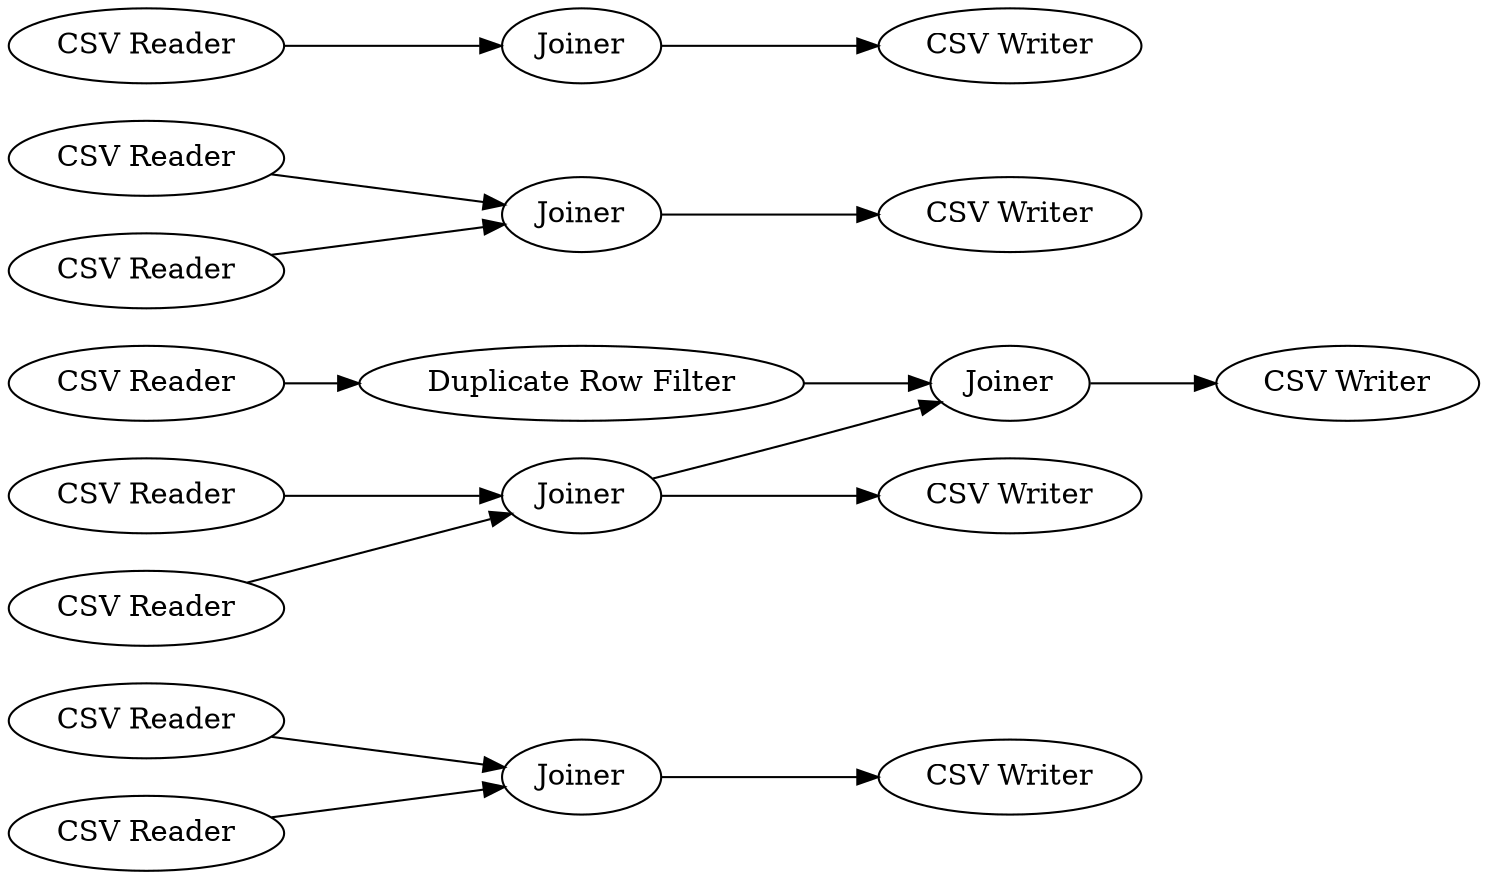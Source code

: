 digraph {
	"-1796636544101078505_5" [label="CSV Reader"]
	"-1796636544101078505_11" [label=Joiner]
	"-1796636544101078505_23" [label="CSV Writer"]
	"-1796636544101078505_13" [label="CSV Reader"]
	"-1796636544101078505_8" [label="Duplicate Row Filter"]
	"-1796636544101078505_18" [label="CSV Writer"]
	"-1796636544101078505_24" [label="CSV Writer"]
	"-1796636544101078505_9" [label="CSV Writer"]
	"-1796636544101078505_16" [label="CSV Reader"]
	"-1796636544101078505_1" [label="CSV Reader"]
	"-1796636544101078505_7" [label=Joiner]
	"-1796636544101078505_14" [label="CSV Reader"]
	"-1796636544101078505_15" [label=Joiner]
	"-1796636544101078505_6" [label="CSV Reader"]
	"-1796636544101078505_12" [label="CSV Writer"]
	"-1796636544101078505_17" [label=Joiner]
	"-1796636544101078505_10" [label="CSV Reader"]
	"-1796636544101078505_2" [label="CSV Reader"]
	"-1796636544101078505_4" [label=Joiner]
	"-1796636544101078505_5" -> "-1796636544101078505_11"
	"-1796636544101078505_6" -> "-1796636544101078505_8"
	"-1796636544101078505_4" -> "-1796636544101078505_7"
	"-1796636544101078505_17" -> "-1796636544101078505_18"
	"-1796636544101078505_15" -> "-1796636544101078505_24"
	"-1796636544101078505_10" -> "-1796636544101078505_11"
	"-1796636544101078505_4" -> "-1796636544101078505_23"
	"-1796636544101078505_14" -> "-1796636544101078505_15"
	"-1796636544101078505_8" -> "-1796636544101078505_7"
	"-1796636544101078505_1" -> "-1796636544101078505_4"
	"-1796636544101078505_11" -> "-1796636544101078505_12"
	"-1796636544101078505_2" -> "-1796636544101078505_4"
	"-1796636544101078505_7" -> "-1796636544101078505_9"
	"-1796636544101078505_16" -> "-1796636544101078505_17"
	"-1796636544101078505_13" -> "-1796636544101078505_15"
	rankdir=LR
}
